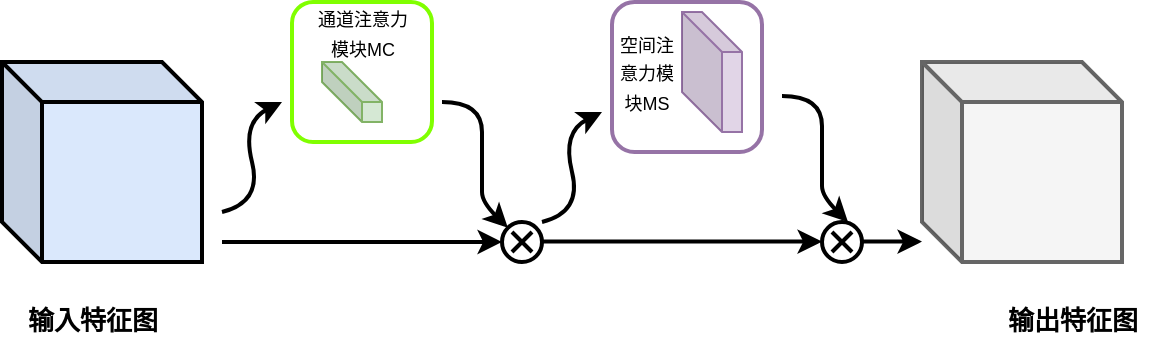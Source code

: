 <mxfile version="24.4.6" type="github">
  <diagram name="第 1 页" id="DG50l8tiEYYctXyFpSrS">
    <mxGraphModel dx="989" dy="514" grid="0" gridSize="10" guides="1" tooltips="1" connect="1" arrows="1" fold="1" page="1" pageScale="1" pageWidth="1169" pageHeight="827" math="0" shadow="0">
      <root>
        <mxCell id="0" />
        <mxCell id="1" parent="0" />
        <mxCell id="TWITh_StWgiRWt7bXdps-1" value="" style="shape=cube;whiteSpace=wrap;html=1;boundedLbl=1;backgroundOutline=1;darkOpacity=0.05;darkOpacity2=0.1;direction=east;fillColor=#dae8fc;strokeColor=#000000;strokeWidth=2;" vertex="1" parent="1">
          <mxGeometry x="190" y="270" width="100" height="100" as="geometry" />
        </mxCell>
        <mxCell id="TWITh_StWgiRWt7bXdps-3" value="" style="endArrow=classic;html=1;rounded=0;strokeWidth=2;" edge="1" parent="1">
          <mxGeometry width="50" height="50" relative="1" as="geometry">
            <mxPoint x="300" y="360" as="sourcePoint" />
            <mxPoint x="440" y="360" as="targetPoint" />
          </mxGeometry>
        </mxCell>
        <mxCell id="TWITh_StWgiRWt7bXdps-4" value="" style="ellipse;whiteSpace=wrap;html=1;aspect=fixed;strokeWidth=2;" vertex="1" parent="1">
          <mxGeometry x="440" y="350" width="20" height="20" as="geometry" />
        </mxCell>
        <mxCell id="TWITh_StWgiRWt7bXdps-5" value="" style="endArrow=none;html=1;rounded=0;strokeWidth=2;" edge="1" parent="1">
          <mxGeometry width="50" height="50" relative="1" as="geometry">
            <mxPoint x="445" y="365" as="sourcePoint" />
            <mxPoint x="455" y="355" as="targetPoint" />
          </mxGeometry>
        </mxCell>
        <mxCell id="TWITh_StWgiRWt7bXdps-6" value="" style="endArrow=none;html=1;rounded=0;strokeWidth=2;" edge="1" parent="1">
          <mxGeometry width="50" height="50" relative="1" as="geometry">
            <mxPoint x="455" y="365" as="sourcePoint" />
            <mxPoint x="445" y="355" as="targetPoint" />
          </mxGeometry>
        </mxCell>
        <mxCell id="TWITh_StWgiRWt7bXdps-7" value="" style="endArrow=classic;html=1;rounded=0;strokeWidth=2;" edge="1" parent="1">
          <mxGeometry width="50" height="50" relative="1" as="geometry">
            <mxPoint x="460" y="359.8" as="sourcePoint" />
            <mxPoint x="600" y="359.8" as="targetPoint" />
          </mxGeometry>
        </mxCell>
        <mxCell id="TWITh_StWgiRWt7bXdps-8" value="" style="shape=cube;whiteSpace=wrap;html=1;boundedLbl=1;backgroundOutline=1;darkOpacity=0.05;darkOpacity2=0.1;direction=east;fillColor=#f5f5f5;strokeColor=#666666;strokeWidth=2;fontColor=#333333;" vertex="1" parent="1">
          <mxGeometry x="650" y="270" width="100" height="100" as="geometry" />
        </mxCell>
        <mxCell id="TWITh_StWgiRWt7bXdps-9" value="" style="ellipse;whiteSpace=wrap;html=1;aspect=fixed;strokeWidth=2;" vertex="1" parent="1">
          <mxGeometry x="600" y="350" width="20" height="20" as="geometry" />
        </mxCell>
        <mxCell id="TWITh_StWgiRWt7bXdps-10" value="" style="endArrow=none;html=1;rounded=0;strokeWidth=2;" edge="1" parent="1">
          <mxGeometry width="50" height="50" relative="1" as="geometry">
            <mxPoint x="605" y="365" as="sourcePoint" />
            <mxPoint x="615" y="355" as="targetPoint" />
          </mxGeometry>
        </mxCell>
        <mxCell id="TWITh_StWgiRWt7bXdps-11" value="" style="endArrow=none;html=1;rounded=0;strokeWidth=2;" edge="1" parent="1">
          <mxGeometry width="50" height="50" relative="1" as="geometry">
            <mxPoint x="615" y="365" as="sourcePoint" />
            <mxPoint x="605" y="355" as="targetPoint" />
          </mxGeometry>
        </mxCell>
        <mxCell id="TWITh_StWgiRWt7bXdps-12" value="" style="endArrow=classic;html=1;rounded=0;strokeWidth=2;" edge="1" parent="1">
          <mxGeometry width="50" height="50" relative="1" as="geometry">
            <mxPoint x="620" y="359.8" as="sourcePoint" />
            <mxPoint x="650" y="359.8" as="targetPoint" />
          </mxGeometry>
        </mxCell>
        <mxCell id="TWITh_StWgiRWt7bXdps-13" value="" style="curved=1;endArrow=classic;html=1;rounded=0;strokeWidth=2;" edge="1" parent="1">
          <mxGeometry width="50" height="50" relative="1" as="geometry">
            <mxPoint x="300" y="345" as="sourcePoint" />
            <mxPoint x="330" y="290" as="targetPoint" />
            <Array as="points">
              <mxPoint x="320" y="340" />
              <mxPoint x="310" y="300" />
            </Array>
          </mxGeometry>
        </mxCell>
        <mxCell id="TWITh_StWgiRWt7bXdps-14" value="" style="whiteSpace=wrap;html=1;aspect=fixed;rounded=1;fillColor=none;strokeWidth=2;strokeColor=#80FF00;" vertex="1" parent="1">
          <mxGeometry x="335" y="240" width="70" height="70" as="geometry" />
        </mxCell>
        <mxCell id="TWITh_StWgiRWt7bXdps-15" value="&lt;font style=&quot;font-size: 9px;&quot;&gt;通道注意力模块MC&lt;/font&gt;" style="text;html=1;align=center;verticalAlign=middle;whiteSpace=wrap;rounded=0;" vertex="1" parent="1">
          <mxGeometry x="342.5" y="240" width="55" height="30" as="geometry" />
        </mxCell>
        <mxCell id="TWITh_StWgiRWt7bXdps-20" value="" style="shape=cube;whiteSpace=wrap;html=1;boundedLbl=1;backgroundOutline=1;darkOpacity=0.05;darkOpacity2=0.1;fillColor=#d5e8d4;strokeColor=#82b366;" vertex="1" parent="1">
          <mxGeometry x="350" y="270" width="30" height="30" as="geometry" />
        </mxCell>
        <mxCell id="TWITh_StWgiRWt7bXdps-21" value="" style="curved=1;endArrow=classic;html=1;rounded=0;strokeWidth=2;" edge="1" parent="1" target="TWITh_StWgiRWt7bXdps-4">
          <mxGeometry width="50" height="50" relative="1" as="geometry">
            <mxPoint x="410" y="290" as="sourcePoint" />
            <mxPoint x="440" y="340" as="targetPoint" />
            <Array as="points">
              <mxPoint x="430" y="290" />
              <mxPoint x="430" y="320" />
              <mxPoint x="430" y="330" />
              <mxPoint x="430" y="340" />
            </Array>
          </mxGeometry>
        </mxCell>
        <mxCell id="TWITh_StWgiRWt7bXdps-22" value="" style="curved=1;endArrow=classic;html=1;rounded=0;strokeWidth=2;" edge="1" parent="1">
          <mxGeometry width="50" height="50" relative="1" as="geometry">
            <mxPoint x="460" y="350" as="sourcePoint" />
            <mxPoint x="490" y="295" as="targetPoint" />
            <Array as="points">
              <mxPoint x="480" y="345" />
              <mxPoint x="470" y="305" />
            </Array>
          </mxGeometry>
        </mxCell>
        <mxCell id="TWITh_StWgiRWt7bXdps-23" value="" style="whiteSpace=wrap;html=1;aspect=fixed;rounded=1;fillColor=none;strokeWidth=2;strokeColor=#9673a6;" vertex="1" parent="1">
          <mxGeometry x="495" y="240" width="75" height="75" as="geometry" />
        </mxCell>
        <mxCell id="TWITh_StWgiRWt7bXdps-24" value="&lt;font style=&quot;font-size: 9px;&quot;&gt;空间注意力模块MS&lt;/font&gt;" style="text;html=1;align=center;verticalAlign=middle;whiteSpace=wrap;rounded=0;" vertex="1" parent="1">
          <mxGeometry x="495" y="250" width="35" height="50" as="geometry" />
        </mxCell>
        <mxCell id="TWITh_StWgiRWt7bXdps-26" value="" style="shape=cube;whiteSpace=wrap;html=1;boundedLbl=1;backgroundOutline=1;darkOpacity=0.05;darkOpacity2=0.1;fillColor=#e1d5e7;strokeColor=#9673a6;" vertex="1" parent="1">
          <mxGeometry x="530" y="245" width="30" height="60" as="geometry" />
        </mxCell>
        <mxCell id="TWITh_StWgiRWt7bXdps-28" value="" style="curved=1;endArrow=classic;html=1;rounded=0;strokeWidth=2;" edge="1" parent="1">
          <mxGeometry width="50" height="50" relative="1" as="geometry">
            <mxPoint x="580" y="287" as="sourcePoint" />
            <mxPoint x="613" y="350" as="targetPoint" />
            <Array as="points">
              <mxPoint x="600" y="287" />
              <mxPoint x="600" y="317" />
              <mxPoint x="600" y="327" />
              <mxPoint x="600" y="337" />
            </Array>
          </mxGeometry>
        </mxCell>
        <mxCell id="TWITh_StWgiRWt7bXdps-29" value="&lt;b&gt;&lt;font style=&quot;font-size: 13px;&quot;&gt;输入特征图&lt;/font&gt;&lt;/b&gt;" style="text;html=1;align=center;verticalAlign=middle;resizable=0;points=[];autosize=1;strokeColor=none;fillColor=none;" vertex="1" parent="1">
          <mxGeometry x="190" y="384" width="90" height="30" as="geometry" />
        </mxCell>
        <mxCell id="TWITh_StWgiRWt7bXdps-30" value="&lt;b&gt;&lt;font style=&quot;font-size: 13px;&quot;&gt;输出特征图&lt;/font&gt;&lt;/b&gt;" style="text;html=1;align=center;verticalAlign=middle;resizable=0;points=[];autosize=1;strokeColor=none;fillColor=none;" vertex="1" parent="1">
          <mxGeometry x="680" y="384" width="90" height="30" as="geometry" />
        </mxCell>
      </root>
    </mxGraphModel>
  </diagram>
</mxfile>
